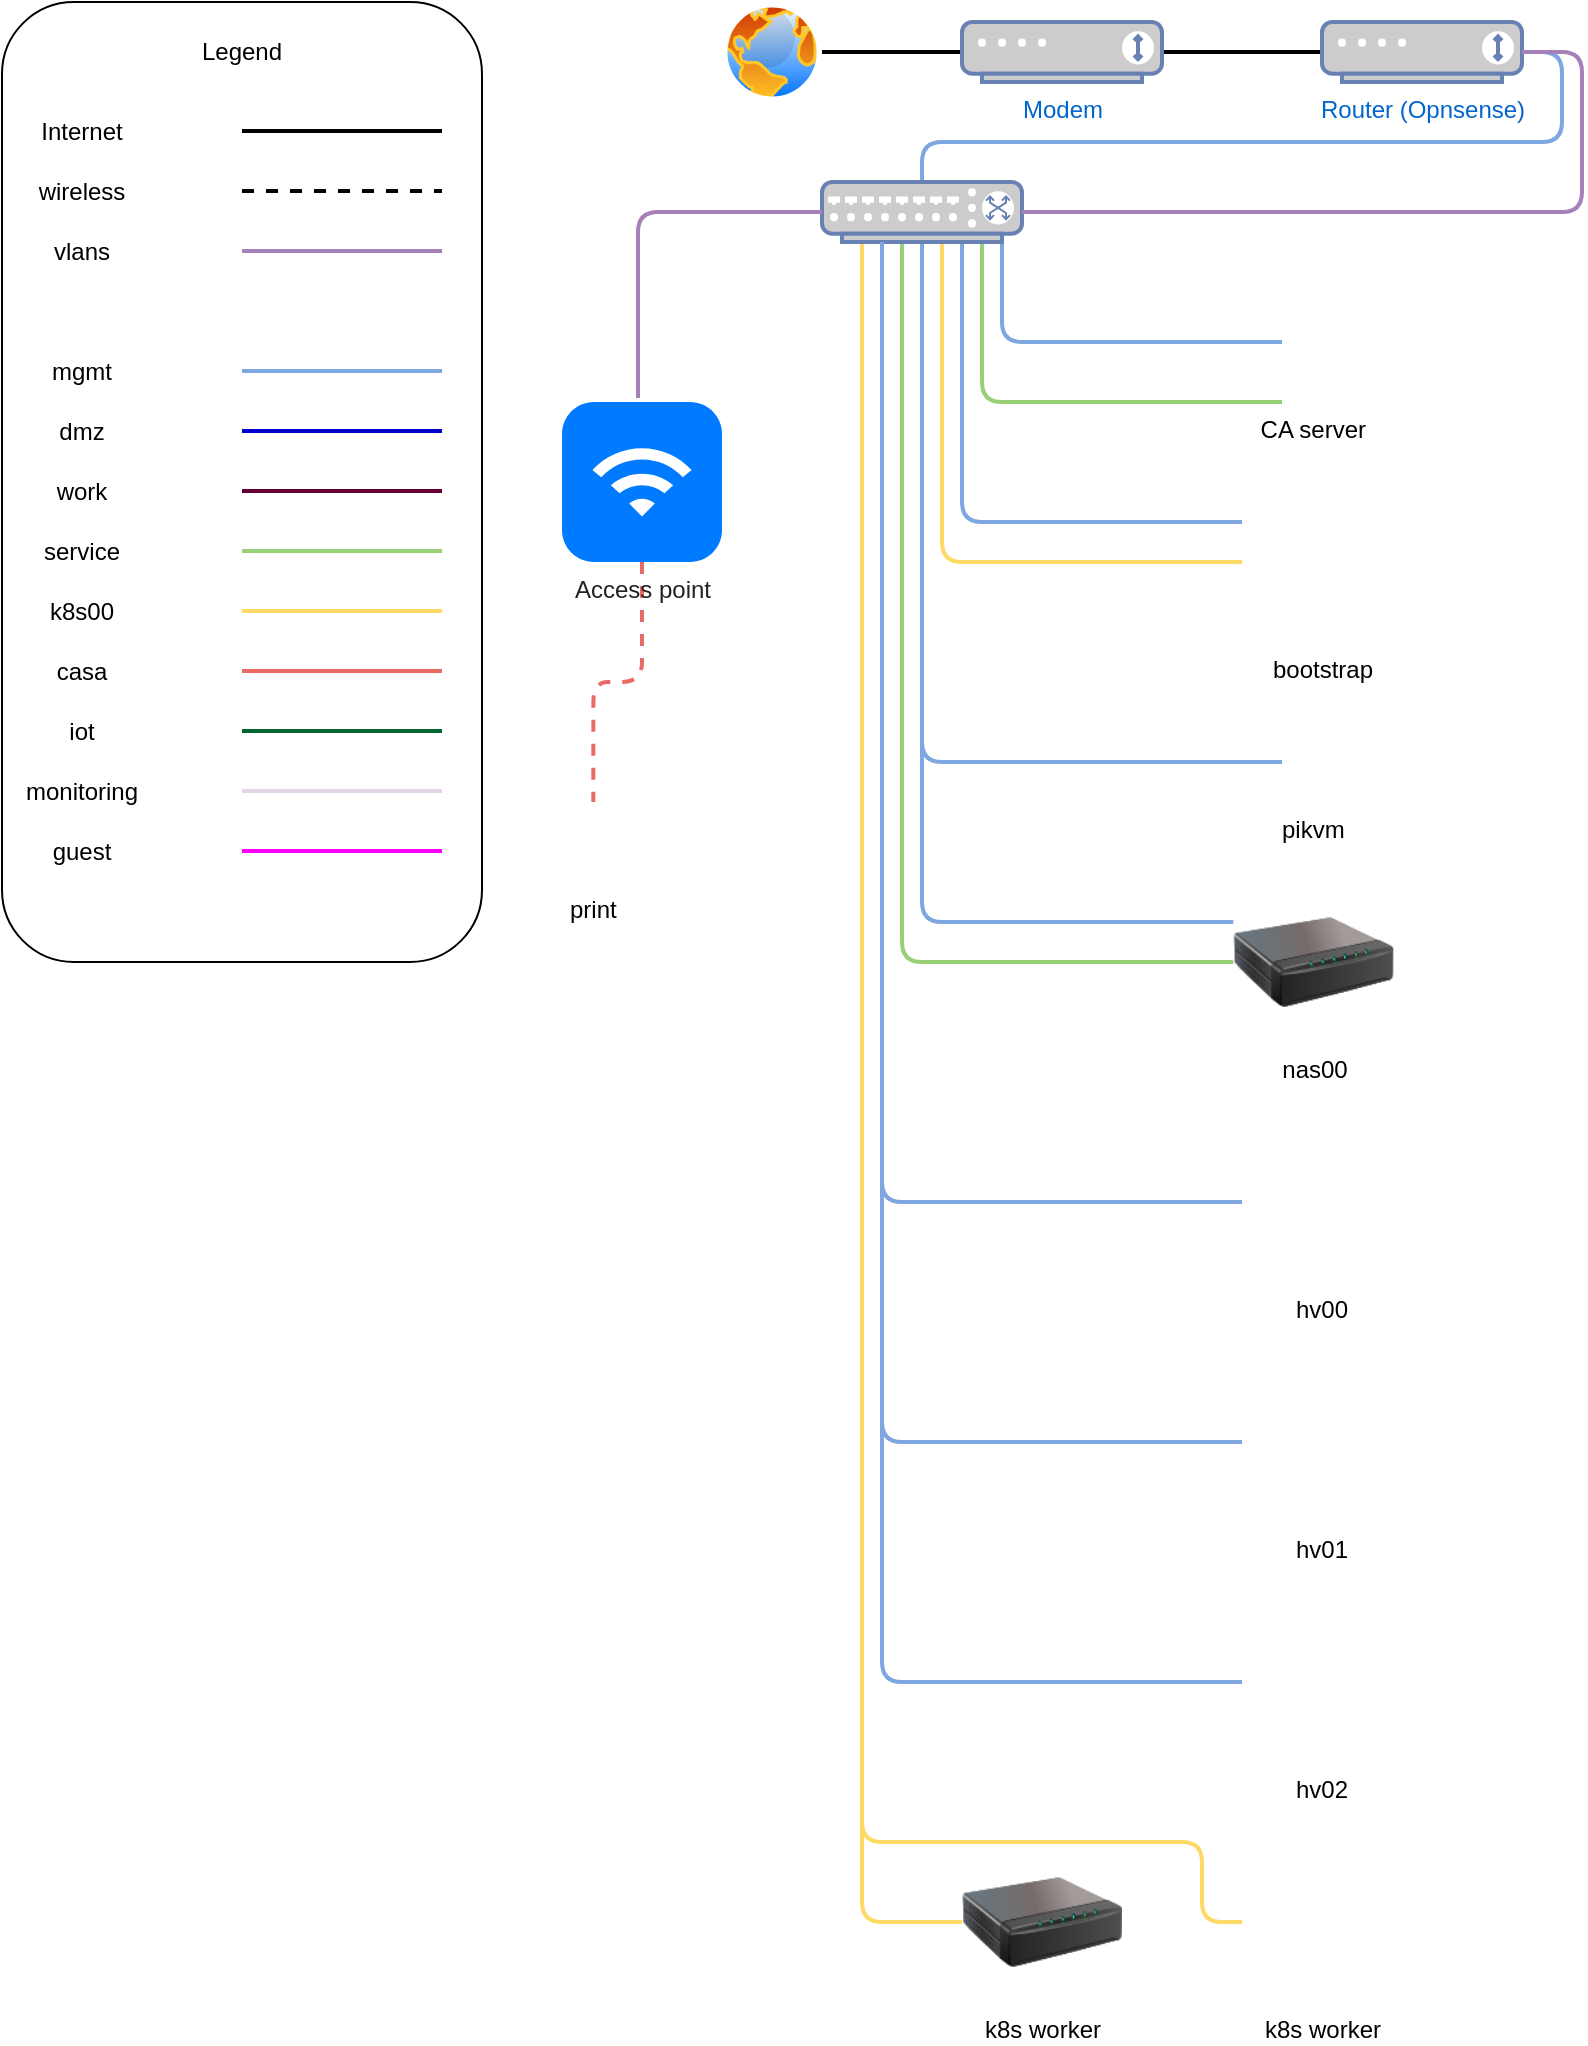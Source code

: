 <mxfile version="26.1.3">
  <diagram name="Page-1" id="LWM5pOx1Hc2yzzXie8pW">
    <mxGraphModel dx="1422" dy="864" grid="1" gridSize="10" guides="1" tooltips="1" connect="1" arrows="1" fold="1" page="1" pageScale="1" pageWidth="850" pageHeight="1100" math="0" shadow="0">
      <root>
        <mxCell id="0" />
        <mxCell id="1" parent="0" />
        <mxCell id="MV8FpCaYjzvGNN49_YxD-7" style="edgeStyle=orthogonalEdgeStyle;rounded=1;orthogonalLoop=1;jettySize=auto;html=1;curved=0;strokeWidth=2;endArrow=none;startFill=0;" parent="1" source="MV8FpCaYjzvGNN49_YxD-2" target="MV8FpCaYjzvGNN49_YxD-3" edge="1">
          <mxGeometry relative="1" as="geometry" />
        </mxCell>
        <mxCell id="MV8FpCaYjzvGNN49_YxD-2" value="" style="image;aspect=fixed;perimeter=ellipsePerimeter;html=1;align=center;shadow=0;dashed=0;spacingTop=3;image=img/lib/active_directory/internet_globe.svg;" parent="1" vertex="1">
          <mxGeometry x="400" y="40" width="50" height="50" as="geometry" />
        </mxCell>
        <mxCell id="MV8FpCaYjzvGNN49_YxD-8" style="edgeStyle=orthogonalEdgeStyle;rounded=1;orthogonalLoop=1;jettySize=auto;html=1;curved=0;strokeWidth=2;endArrow=none;startFill=0;" parent="1" source="MV8FpCaYjzvGNN49_YxD-3" target="MV8FpCaYjzvGNN49_YxD-4" edge="1">
          <mxGeometry relative="1" as="geometry" />
        </mxCell>
        <mxCell id="MV8FpCaYjzvGNN49_YxD-3" value="Modem" style="fontColor=#0066CC;verticalAlign=top;verticalLabelPosition=bottom;labelPosition=center;align=center;html=1;outlineConnect=0;fillColor=#CCCCCC;strokeColor=#6881B3;gradientColor=none;gradientDirection=north;strokeWidth=2;shape=mxgraph.networks.modem;" parent="1" vertex="1">
          <mxGeometry x="520" y="50" width="100" height="30" as="geometry" />
        </mxCell>
        <mxCell id="MV8FpCaYjzvGNN49_YxD-10" style="edgeStyle=orthogonalEdgeStyle;rounded=1;orthogonalLoop=1;jettySize=auto;html=1;curved=0;strokeWidth=2;strokeColor=#7EA6E0;entryX=0.5;entryY=0;entryDx=0;entryDy=0;entryPerimeter=0;endArrow=none;startFill=0;" parent="1" source="MV8FpCaYjzvGNN49_YxD-4" target="MV8FpCaYjzvGNN49_YxD-9" edge="1">
          <mxGeometry relative="1" as="geometry">
            <Array as="points">
              <mxPoint x="820" y="65" />
              <mxPoint x="820" y="110" />
              <mxPoint x="500" y="110" />
            </Array>
          </mxGeometry>
        </mxCell>
        <mxCell id="MV8FpCaYjzvGNN49_YxD-4" value="&lt;div&gt;Router (Opnsense)&lt;/div&gt;" style="fontColor=#0066CC;verticalAlign=top;verticalLabelPosition=bottom;labelPosition=center;align=center;html=1;outlineConnect=0;fillColor=#CCCCCC;strokeColor=#6881B3;gradientColor=none;gradientDirection=north;strokeWidth=2;shape=mxgraph.networks.modem;" parent="1" vertex="1">
          <mxGeometry x="700" y="50" width="100" height="30" as="geometry" />
        </mxCell>
        <mxCell id="MV8FpCaYjzvGNN49_YxD-33" style="edgeStyle=orthogonalEdgeStyle;rounded=1;orthogonalLoop=1;jettySize=auto;html=1;entryX=0;entryY=0.25;entryDx=0;entryDy=0;fillColor=#dae8fc;strokeColor=#7EA6E0;strokeWidth=2;curved=0;endArrow=none;startFill=0;" parent="1" source="MV8FpCaYjzvGNN49_YxD-9" target="MV8FpCaYjzvGNN49_YxD-25" edge="1">
          <mxGeometry relative="1" as="geometry">
            <Array as="points">
              <mxPoint x="540" y="210" />
            </Array>
          </mxGeometry>
        </mxCell>
        <mxCell id="MV8FpCaYjzvGNN49_YxD-34" style="edgeStyle=orthogonalEdgeStyle;rounded=1;orthogonalLoop=1;jettySize=auto;html=1;entryX=0;entryY=1;entryDx=0;entryDy=0;curved=0;strokeColor=#97D077;strokeWidth=2;endArrow=none;startFill=0;" parent="1" source="MV8FpCaYjzvGNN49_YxD-9" target="MV8FpCaYjzvGNN49_YxD-25" edge="1">
          <mxGeometry relative="1" as="geometry">
            <Array as="points">
              <mxPoint x="530" y="240" />
            </Array>
          </mxGeometry>
        </mxCell>
        <mxCell id="MV8FpCaYjzvGNN49_YxD-35" style="edgeStyle=orthogonalEdgeStyle;rounded=1;orthogonalLoop=1;jettySize=auto;html=1;entryX=0;entryY=0.5;entryDx=0;entryDy=0;fillColor=#dae8fc;strokeColor=#7EA6E0;curved=0;strokeWidth=2;endArrow=none;startFill=0;" parent="1" source="MV8FpCaYjzvGNN49_YxD-9" target="MV8FpCaYjzvGNN49_YxD-26" edge="1">
          <mxGeometry relative="1" as="geometry">
            <Array as="points">
              <mxPoint x="500" y="420" />
            </Array>
          </mxGeometry>
        </mxCell>
        <mxCell id="MV8FpCaYjzvGNN49_YxD-36" style="edgeStyle=orthogonalEdgeStyle;rounded=1;orthogonalLoop=1;jettySize=auto;html=1;entryX=0;entryY=0.25;entryDx=0;entryDy=0;fillColor=#dae8fc;strokeColor=#7EA6E0;curved=0;strokeWidth=2;endArrow=none;startFill=0;" parent="1" source="MV8FpCaYjzvGNN49_YxD-9" target="MV8FpCaYjzvGNN49_YxD-28" edge="1">
          <mxGeometry relative="1" as="geometry">
            <Array as="points">
              <mxPoint x="520" y="300" />
            </Array>
          </mxGeometry>
        </mxCell>
        <mxCell id="MV8FpCaYjzvGNN49_YxD-39" style="edgeStyle=orthogonalEdgeStyle;rounded=1;orthogonalLoop=1;jettySize=auto;html=1;entryX=0;entryY=0.5;entryDx=0;entryDy=0;strokeColor=#FFD966;curved=0;strokeWidth=2;endArrow=none;startFill=0;" parent="1" source="MV8FpCaYjzvGNN49_YxD-9" target="MV8FpCaYjzvGNN49_YxD-28" edge="1">
          <mxGeometry relative="1" as="geometry">
            <Array as="points">
              <mxPoint x="510" y="320" />
            </Array>
          </mxGeometry>
        </mxCell>
        <mxCell id="MV8FpCaYjzvGNN49_YxD-42" style="edgeStyle=orthogonalEdgeStyle;rounded=1;orthogonalLoop=1;jettySize=auto;html=1;entryX=0;entryY=0.25;entryDx=0;entryDy=0;curved=0;strokeColor=#7EA6E0;strokeWidth=2;endArrow=none;startFill=0;" parent="1" source="MV8FpCaYjzvGNN49_YxD-9" target="MV8FpCaYjzvGNN49_YxD-29" edge="1">
          <mxGeometry relative="1" as="geometry">
            <Array as="points">
              <mxPoint x="500" y="500" />
            </Array>
          </mxGeometry>
        </mxCell>
        <mxCell id="MV8FpCaYjzvGNN49_YxD-43" style="edgeStyle=orthogonalEdgeStyle;rounded=1;orthogonalLoop=1;jettySize=auto;html=1;entryX=0;entryY=0.5;entryDx=0;entryDy=0;curved=0;strokeColor=#97D077;strokeWidth=2;endArrow=none;startFill=0;" parent="1" source="MV8FpCaYjzvGNN49_YxD-9" target="MV8FpCaYjzvGNN49_YxD-29" edge="1">
          <mxGeometry relative="1" as="geometry">
            <Array as="points">
              <mxPoint x="490" y="520" />
            </Array>
          </mxGeometry>
        </mxCell>
        <mxCell id="MV8FpCaYjzvGNN49_YxD-51" style="edgeStyle=orthogonalEdgeStyle;rounded=1;orthogonalLoop=1;jettySize=auto;html=1;entryX=0;entryY=0.5;entryDx=0;entryDy=0;curved=0;strokeColor=#7EA6E0;strokeWidth=2;endArrow=none;startFill=0;" parent="1" source="MV8FpCaYjzvGNN49_YxD-9" target="MV8FpCaYjzvGNN49_YxD-49" edge="1">
          <mxGeometry relative="1" as="geometry">
            <mxPoint x="450" y="310" as="sourcePoint" />
            <Array as="points">
              <mxPoint x="480" y="640" />
            </Array>
          </mxGeometry>
        </mxCell>
        <mxCell id="MV8FpCaYjzvGNN49_YxD-56" style="edgeStyle=orthogonalEdgeStyle;rounded=1;orthogonalLoop=1;jettySize=auto;html=1;entryX=0;entryY=0.5;entryDx=0;entryDy=0;curved=0;strokeColor=#FFD966;strokeWidth=2;endArrow=none;startFill=0;" parent="1" source="MV8FpCaYjzvGNN49_YxD-9" target="MV8FpCaYjzvGNN49_YxD-55" edge="1">
          <mxGeometry relative="1" as="geometry">
            <Array as="points">
              <mxPoint x="470" y="1000" />
            </Array>
          </mxGeometry>
        </mxCell>
        <mxCell id="MV8FpCaYjzvGNN49_YxD-57" style="edgeStyle=orthogonalEdgeStyle;rounded=1;orthogonalLoop=1;jettySize=auto;html=1;entryX=0;entryY=0.5;entryDx=0;entryDy=0;curved=0;strokeColor=#FFD966;strokeWidth=2;endArrow=none;startFill=0;" parent="1" source="MV8FpCaYjzvGNN49_YxD-9" target="MV8FpCaYjzvGNN49_YxD-54" edge="1">
          <mxGeometry relative="1" as="geometry">
            <Array as="points">
              <mxPoint x="470" y="960" />
              <mxPoint x="640" y="960" />
              <mxPoint x="640" y="1000" />
            </Array>
          </mxGeometry>
        </mxCell>
        <mxCell id="MV8FpCaYjzvGNN49_YxD-9" value="" style="fontColor=#0066CC;verticalAlign=top;verticalLabelPosition=bottom;labelPosition=center;align=center;html=1;outlineConnect=0;fillColor=#CCCCCC;strokeColor=#6881B3;gradientColor=none;gradientDirection=north;strokeWidth=2;shape=mxgraph.networks.switch;" parent="1" vertex="1">
          <mxGeometry x="450" y="130" width="100" height="30" as="geometry" />
        </mxCell>
        <mxCell id="MV8FpCaYjzvGNN49_YxD-11" style="edgeStyle=orthogonalEdgeStyle;rounded=1;orthogonalLoop=1;jettySize=auto;html=1;entryX=1;entryY=0.5;entryDx=0;entryDy=0;entryPerimeter=0;curved=0;strokeColor=#A680B8;strokeWidth=2;endArrow=none;startFill=0;" parent="1" source="MV8FpCaYjzvGNN49_YxD-4" target="MV8FpCaYjzvGNN49_YxD-9" edge="1">
          <mxGeometry relative="1" as="geometry">
            <Array as="points">
              <mxPoint x="830" y="65" />
              <mxPoint x="830" y="145" />
            </Array>
          </mxGeometry>
        </mxCell>
        <mxCell id="MV8FpCaYjzvGNN49_YxD-12" value="" style="rounded=1;whiteSpace=wrap;html=1;fillColor=none;" parent="1" vertex="1">
          <mxGeometry x="40" y="40" width="240" height="480" as="geometry" />
        </mxCell>
        <mxCell id="MV8FpCaYjzvGNN49_YxD-14" value="Legend" style="text;html=1;align=center;verticalAlign=middle;whiteSpace=wrap;rounded=0;" parent="1" vertex="1">
          <mxGeometry x="130" y="50" width="60" height="30" as="geometry" />
        </mxCell>
        <mxCell id="MV8FpCaYjzvGNN49_YxD-16" value="" style="endArrow=none;html=1;rounded=0;strokeWidth=2;startFill=0;" parent="1" edge="1">
          <mxGeometry relative="1" as="geometry">
            <mxPoint x="160" y="104.5" as="sourcePoint" />
            <mxPoint x="260" y="104.5" as="targetPoint" />
          </mxGeometry>
        </mxCell>
        <mxCell id="MV8FpCaYjzvGNN49_YxD-19" value="Internet" style="text;html=1;align=center;verticalAlign=middle;whiteSpace=wrap;rounded=0;" parent="1" vertex="1">
          <mxGeometry x="50" y="90" width="60" height="30" as="geometry" />
        </mxCell>
        <mxCell id="MV8FpCaYjzvGNN49_YxD-25" value="CA server" style="shape=image;verticalLabelPosition=bottom;labelBackgroundColor=default;verticalAlign=top;aspect=fixed;imageAspect=0;image=https://creazilla-store.fra1.digitaloceanspaces.com/icons/3254270/raspberry-pi-icon-md.png;" parent="1" vertex="1">
          <mxGeometry x="680" y="200" width="31.3" height="40" as="geometry" />
        </mxCell>
        <mxCell id="MV8FpCaYjzvGNN49_YxD-26" value="pikvm" style="shape=image;verticalLabelPosition=bottom;labelBackgroundColor=default;verticalAlign=top;aspect=fixed;imageAspect=0;image=https://creazilla-store.fra1.digitaloceanspaces.com/icons/3254270/raspberry-pi-icon-md.png;" parent="1" vertex="1">
          <mxGeometry x="680" y="400" width="31.3" height="40" as="geometry" />
        </mxCell>
        <mxCell id="MV8FpCaYjzvGNN49_YxD-27" value="print" style="shape=image;verticalLabelPosition=bottom;labelBackgroundColor=default;verticalAlign=top;aspect=fixed;imageAspect=0;image=https://creazilla-store.fra1.digitaloceanspaces.com/icons/3254270/raspberry-pi-icon-md.png;" parent="1" vertex="1">
          <mxGeometry x="320" y="440" width="31.3" height="40" as="geometry" />
        </mxCell>
        <mxCell id="MV8FpCaYjzvGNN49_YxD-28" value="bootstrap" style="shape=image;html=1;verticalAlign=top;verticalLabelPosition=bottom;labelBackgroundColor=#ffffff;imageAspect=0;aspect=fixed;image=https://cdn2.iconfinder.com/data/icons/whcompare-isometric-web-hosting-servers/50/root-access-128.png" parent="1" vertex="1">
          <mxGeometry x="660" y="280" width="80" height="80" as="geometry" />
        </mxCell>
        <mxCell id="MV8FpCaYjzvGNN49_YxD-29" value="nas00" style="image;html=1;image=img/lib/clip_art/networking/Print_Server_128x128.png" parent="1" vertex="1">
          <mxGeometry x="655.65" y="480" width="80" height="80" as="geometry" />
        </mxCell>
        <mxCell id="MV8FpCaYjzvGNN49_YxD-58" style="edgeStyle=orthogonalEdgeStyle;rounded=1;orthogonalLoop=1;jettySize=auto;html=1;entryX=0.5;entryY=0;entryDx=0;entryDy=0;curved=0;strokeColor=#EA6B66;strokeWidth=2;endArrow=none;startFill=0;dashed=1;" parent="1" source="MV8FpCaYjzvGNN49_YxD-31" target="MV8FpCaYjzvGNN49_YxD-27" edge="1">
          <mxGeometry relative="1" as="geometry" />
        </mxCell>
        <mxCell id="MV8FpCaYjzvGNN49_YxD-31" value="&lt;font style=&quot;font-size: 12px;&quot;&gt;Access point&lt;/font&gt;" style="html=1;strokeWidth=1;shadow=0;dashed=0;shape=mxgraph.ios7.misc.wifi;fillColor=#007AFF;strokeColor=none;buttonText=;strokeColor2=#222222;fontColor=#222222;fontSize=8;verticalLabelPosition=bottom;verticalAlign=top;align=center;sketch=0;" parent="1" vertex="1">
          <mxGeometry x="320" y="240" width="80" height="80" as="geometry" />
        </mxCell>
        <mxCell id="MV8FpCaYjzvGNN49_YxD-44" value="hv02" style="shape=image;verticalLabelPosition=bottom;labelBackgroundColor=default;verticalAlign=top;aspect=fixed;imageAspect=0;image=https://www.netdata.cloud/img/proxmox.png;" parent="1" vertex="1">
          <mxGeometry x="660" y="840" width="80" height="80" as="geometry" />
        </mxCell>
        <mxCell id="MV8FpCaYjzvGNN49_YxD-47" value="hv01" style="shape=image;verticalLabelPosition=bottom;labelBackgroundColor=default;verticalAlign=top;aspect=fixed;imageAspect=0;image=https://www.netdata.cloud/img/proxmox.png;" parent="1" vertex="1">
          <mxGeometry x="660" y="720" width="80" height="80" as="geometry" />
        </mxCell>
        <mxCell id="MV8FpCaYjzvGNN49_YxD-49" value="hv00" style="shape=image;verticalLabelPosition=bottom;labelBackgroundColor=default;verticalAlign=top;aspect=fixed;imageAspect=0;image=https://www.netdata.cloud/img/proxmox.png;" parent="1" vertex="1">
          <mxGeometry x="660" y="600" width="80" height="80" as="geometry" />
        </mxCell>
        <mxCell id="MV8FpCaYjzvGNN49_YxD-50" style="edgeStyle=orthogonalEdgeStyle;rounded=1;orthogonalLoop=1;jettySize=auto;html=1;entryX=0.475;entryY=-0.025;entryDx=0;entryDy=0;entryPerimeter=0;curved=0;strokeColor=#A680B8;strokeWidth=2;endArrow=none;startFill=0;" parent="1" source="MV8FpCaYjzvGNN49_YxD-9" target="MV8FpCaYjzvGNN49_YxD-31" edge="1">
          <mxGeometry relative="1" as="geometry" />
        </mxCell>
        <mxCell id="MV8FpCaYjzvGNN49_YxD-52" style="edgeStyle=orthogonalEdgeStyle;rounded=1;orthogonalLoop=1;jettySize=auto;html=1;entryX=0;entryY=0.5;entryDx=0;entryDy=0;curved=0;strokeColor=#7EA6E0;strokeWidth=2;endArrow=none;startFill=0;" parent="1" source="MV8FpCaYjzvGNN49_YxD-9" target="MV8FpCaYjzvGNN49_YxD-47" edge="1">
          <mxGeometry relative="1" as="geometry">
            <mxPoint x="490" y="170" as="sourcePoint" />
            <mxPoint x="670" y="650" as="targetPoint" />
            <Array as="points">
              <mxPoint x="480" y="760" />
            </Array>
          </mxGeometry>
        </mxCell>
        <mxCell id="MV8FpCaYjzvGNN49_YxD-53" style="edgeStyle=orthogonalEdgeStyle;rounded=1;orthogonalLoop=1;jettySize=auto;html=1;entryX=0;entryY=0.5;entryDx=0;entryDy=0;curved=0;strokeColor=#7EA6E0;strokeWidth=2;endArrow=none;startFill=0;" parent="1" source="MV8FpCaYjzvGNN49_YxD-9" target="MV8FpCaYjzvGNN49_YxD-44" edge="1">
          <mxGeometry relative="1" as="geometry">
            <mxPoint x="500" y="180" as="sourcePoint" />
            <mxPoint x="670" y="770" as="targetPoint" />
            <Array as="points">
              <mxPoint x="480" y="880" />
            </Array>
          </mxGeometry>
        </mxCell>
        <mxCell id="MV8FpCaYjzvGNN49_YxD-54" value="k8s worker" style="shape=image;html=1;verticalAlign=top;verticalLabelPosition=bottom;labelBackgroundColor=#ffffff;imageAspect=0;aspect=fixed;image=https://cdn2.iconfinder.com/data/icons/whcompare-isometric-web-hosting-servers/50/root-access-128.png" parent="1" vertex="1">
          <mxGeometry x="660" y="960" width="80" height="80" as="geometry" />
        </mxCell>
        <mxCell id="MV8FpCaYjzvGNN49_YxD-55" value="k8s worker" style="image;html=1;image=img/lib/clip_art/networking/Print_Server_128x128.png" parent="1" vertex="1">
          <mxGeometry x="520" y="960" width="80" height="80" as="geometry" />
        </mxCell>
        <mxCell id="MV8FpCaYjzvGNN49_YxD-61" value="" style="group" parent="1" vertex="1" connectable="0">
          <mxGeometry x="50" y="150" width="210" height="30" as="geometry" />
        </mxCell>
        <mxCell id="MV8FpCaYjzvGNN49_YxD-21" value="vlans" style="text;html=1;align=center;verticalAlign=middle;whiteSpace=wrap;rounded=0;" parent="MV8FpCaYjzvGNN49_YxD-61" vertex="1">
          <mxGeometry width="60" height="30" as="geometry" />
        </mxCell>
        <mxCell id="MV8FpCaYjzvGNN49_YxD-23" value="" style="endArrow=none;html=1;rounded=0;strokeWidth=2;fillColor=#e1d5e7;strokeColor=#A680B8;startFill=0;" parent="MV8FpCaYjzvGNN49_YxD-61" edge="1">
          <mxGeometry relative="1" as="geometry">
            <mxPoint x="110" y="14.5" as="sourcePoint" />
            <mxPoint x="210" y="14.5" as="targetPoint" />
          </mxGeometry>
        </mxCell>
        <mxCell id="MV8FpCaYjzvGNN49_YxD-62" value="" style="group" parent="1" vertex="1" connectable="0">
          <mxGeometry x="50" y="210" width="210" height="30" as="geometry" />
        </mxCell>
        <mxCell id="MV8FpCaYjzvGNN49_YxD-20" value="mgmt" style="text;html=1;align=center;verticalAlign=middle;whiteSpace=wrap;rounded=0;" parent="MV8FpCaYjzvGNN49_YxD-62" vertex="1">
          <mxGeometry width="60" height="30" as="geometry" />
        </mxCell>
        <mxCell id="MV8FpCaYjzvGNN49_YxD-22" value="" style="endArrow=none;html=1;rounded=0;strokeWidth=2;fillColor=#dae8fc;strokeColor=#7EA6E0;startFill=0;" parent="MV8FpCaYjzvGNN49_YxD-62" edge="1">
          <mxGeometry relative="1" as="geometry">
            <mxPoint x="110" y="14.5" as="sourcePoint" />
            <mxPoint x="210" y="14.5" as="targetPoint" />
          </mxGeometry>
        </mxCell>
        <mxCell id="MV8FpCaYjzvGNN49_YxD-63" value="wireless" style="text;html=1;align=center;verticalAlign=middle;whiteSpace=wrap;rounded=0;" parent="1" vertex="1">
          <mxGeometry x="50" y="120" width="60" height="30" as="geometry" />
        </mxCell>
        <mxCell id="MV8FpCaYjzvGNN49_YxD-64" value="" style="endArrow=none;html=1;rounded=0;strokeWidth=2;startFill=0;dashed=1;" parent="1" edge="1">
          <mxGeometry relative="1" as="geometry">
            <mxPoint x="160" y="134.5" as="sourcePoint" />
            <mxPoint x="260" y="134.5" as="targetPoint" />
          </mxGeometry>
        </mxCell>
        <mxCell id="MV8FpCaYjzvGNN49_YxD-66" value="" style="group" parent="1" vertex="1" connectable="0">
          <mxGeometry x="50" y="240" width="210" height="30" as="geometry" />
        </mxCell>
        <mxCell id="MV8FpCaYjzvGNN49_YxD-67" value="dmz" style="text;html=1;align=center;verticalAlign=middle;whiteSpace=wrap;rounded=0;" parent="MV8FpCaYjzvGNN49_YxD-66" vertex="1">
          <mxGeometry width="60" height="30" as="geometry" />
        </mxCell>
        <mxCell id="MV8FpCaYjzvGNN49_YxD-68" value="" style="endArrow=none;html=1;rounded=0;strokeWidth=2;fillColor=#fff2cc;strokeColor=#0000CC;startFill=0;" parent="MV8FpCaYjzvGNN49_YxD-66" edge="1">
          <mxGeometry relative="1" as="geometry">
            <mxPoint x="110" y="14.5" as="sourcePoint" />
            <mxPoint x="210" y="14.5" as="targetPoint" />
          </mxGeometry>
        </mxCell>
        <mxCell id="MV8FpCaYjzvGNN49_YxD-59" value="" style="group" parent="1" vertex="1" connectable="0">
          <mxGeometry x="50" y="330" width="210" height="30" as="geometry" />
        </mxCell>
        <mxCell id="MV8FpCaYjzvGNN49_YxD-40" value="k8s00" style="text;html=1;align=center;verticalAlign=middle;whiteSpace=wrap;rounded=0;" parent="MV8FpCaYjzvGNN49_YxD-59" vertex="1">
          <mxGeometry width="60" height="30" as="geometry" />
        </mxCell>
        <mxCell id="MV8FpCaYjzvGNN49_YxD-41" value="" style="endArrow=none;html=1;rounded=0;strokeWidth=2;fillColor=#fff2cc;strokeColor=#FFD966;startFill=0;" parent="MV8FpCaYjzvGNN49_YxD-59" edge="1">
          <mxGeometry relative="1" as="geometry">
            <mxPoint x="110" y="14.5" as="sourcePoint" />
            <mxPoint x="210" y="14.5" as="targetPoint" />
          </mxGeometry>
        </mxCell>
        <mxCell id="MV8FpCaYjzvGNN49_YxD-84" value="" style="group" parent="1" vertex="1" connectable="0">
          <mxGeometry x="50" y="390" width="210" height="30" as="geometry" />
        </mxCell>
        <mxCell id="MV8FpCaYjzvGNN49_YxD-85" value="iot" style="text;html=1;align=center;verticalAlign=middle;whiteSpace=wrap;rounded=0;" parent="MV8FpCaYjzvGNN49_YxD-84" vertex="1">
          <mxGeometry width="60" height="30" as="geometry" />
        </mxCell>
        <mxCell id="MV8FpCaYjzvGNN49_YxD-86" value="" style="endArrow=none;html=1;rounded=0;strokeWidth=2;fillColor=#fff2cc;strokeColor=#006633;startFill=0;" parent="MV8FpCaYjzvGNN49_YxD-84" edge="1">
          <mxGeometry relative="1" as="geometry">
            <mxPoint x="110" y="14.5" as="sourcePoint" />
            <mxPoint x="210" y="14.5" as="targetPoint" />
          </mxGeometry>
        </mxCell>
        <mxCell id="MV8FpCaYjzvGNN49_YxD-81" value="" style="group" parent="1" vertex="1" connectable="0">
          <mxGeometry x="50" y="360" width="210" height="30" as="geometry" />
        </mxCell>
        <mxCell id="MV8FpCaYjzvGNN49_YxD-82" value="casa" style="text;html=1;align=center;verticalAlign=middle;whiteSpace=wrap;rounded=0;" parent="MV8FpCaYjzvGNN49_YxD-81" vertex="1">
          <mxGeometry width="60" height="30" as="geometry" />
        </mxCell>
        <mxCell id="MV8FpCaYjzvGNN49_YxD-83" value="" style="endArrow=none;html=1;rounded=0;strokeWidth=2;fillColor=#fff2cc;strokeColor=#EA6B66;startFill=0;" parent="MV8FpCaYjzvGNN49_YxD-81" edge="1">
          <mxGeometry relative="1" as="geometry">
            <mxPoint x="110" y="14.5" as="sourcePoint" />
            <mxPoint x="210" y="14.5" as="targetPoint" />
          </mxGeometry>
        </mxCell>
        <mxCell id="MV8FpCaYjzvGNN49_YxD-87" value="" style="group" parent="1" vertex="1" connectable="0">
          <mxGeometry x="50" y="300" width="210" height="30" as="geometry" />
        </mxCell>
        <mxCell id="MV8FpCaYjzvGNN49_YxD-37" value="service" style="text;html=1;align=center;verticalAlign=middle;whiteSpace=wrap;rounded=0;" parent="MV8FpCaYjzvGNN49_YxD-87" vertex="1">
          <mxGeometry width="60" height="30" as="geometry" />
        </mxCell>
        <mxCell id="MV8FpCaYjzvGNN49_YxD-38" value="" style="endArrow=none;html=1;rounded=0;strokeWidth=2;fillColor=#d5e8d4;strokeColor=#97D077;startFill=0;" parent="MV8FpCaYjzvGNN49_YxD-87" edge="1">
          <mxGeometry relative="1" as="geometry">
            <mxPoint x="110" y="14.5" as="sourcePoint" />
            <mxPoint x="210" y="14.5" as="targetPoint" />
          </mxGeometry>
        </mxCell>
        <mxCell id="MV8FpCaYjzvGNN49_YxD-88" value="" style="group" parent="1" vertex="1" connectable="0">
          <mxGeometry x="50" y="270" width="210" height="30" as="geometry" />
        </mxCell>
        <mxCell id="MV8FpCaYjzvGNN49_YxD-76" value="work" style="text;html=1;align=center;verticalAlign=middle;whiteSpace=wrap;rounded=0;" parent="MV8FpCaYjzvGNN49_YxD-88" vertex="1">
          <mxGeometry width="60" height="30" as="geometry" />
        </mxCell>
        <mxCell id="MV8FpCaYjzvGNN49_YxD-77" value="" style="endArrow=none;html=1;rounded=0;strokeWidth=2;fillColor=#fff2cc;strokeColor=#660033;startFill=0;" parent="MV8FpCaYjzvGNN49_YxD-88" edge="1">
          <mxGeometry relative="1" as="geometry">
            <mxPoint x="110" y="14.5" as="sourcePoint" />
            <mxPoint x="210" y="14.5" as="targetPoint" />
          </mxGeometry>
        </mxCell>
        <mxCell id="MV8FpCaYjzvGNN49_YxD-89" value="" style="group" parent="1" vertex="1" connectable="0">
          <mxGeometry x="50" y="420" width="210" height="30" as="geometry" />
        </mxCell>
        <mxCell id="MV8FpCaYjzvGNN49_YxD-90" value="monitoring" style="text;html=1;align=center;verticalAlign=middle;whiteSpace=wrap;rounded=0;" parent="MV8FpCaYjzvGNN49_YxD-89" vertex="1">
          <mxGeometry width="60" height="30" as="geometry" />
        </mxCell>
        <mxCell id="MV8FpCaYjzvGNN49_YxD-91" value="" style="endArrow=none;html=1;rounded=0;strokeWidth=2;fillColor=#fff2cc;strokeColor=#E1D5E7;startFill=0;" parent="MV8FpCaYjzvGNN49_YxD-89" edge="1">
          <mxGeometry relative="1" as="geometry">
            <mxPoint x="110" y="14.5" as="sourcePoint" />
            <mxPoint x="210" y="14.5" as="targetPoint" />
          </mxGeometry>
        </mxCell>
        <mxCell id="MV8FpCaYjzvGNN49_YxD-92" value="" style="group" parent="1" vertex="1" connectable="0">
          <mxGeometry x="50" y="450" width="210" height="30" as="geometry" />
        </mxCell>
        <mxCell id="MV8FpCaYjzvGNN49_YxD-93" value="guest" style="text;html=1;align=center;verticalAlign=middle;whiteSpace=wrap;rounded=0;" parent="MV8FpCaYjzvGNN49_YxD-92" vertex="1">
          <mxGeometry width="60" height="30" as="geometry" />
        </mxCell>
        <mxCell id="MV8FpCaYjzvGNN49_YxD-94" value="" style="endArrow=none;html=1;rounded=0;strokeWidth=2;fillColor=#fff2cc;strokeColor=#FF00FF;startFill=0;" parent="MV8FpCaYjzvGNN49_YxD-92" edge="1">
          <mxGeometry relative="1" as="geometry">
            <mxPoint x="110" y="14.5" as="sourcePoint" />
            <mxPoint x="210" y="14.5" as="targetPoint" />
          </mxGeometry>
        </mxCell>
      </root>
    </mxGraphModel>
  </diagram>
</mxfile>
